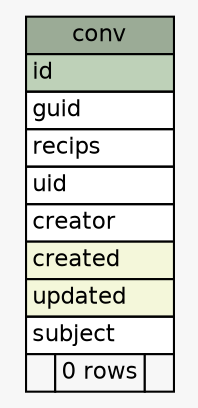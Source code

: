 // dot 2.26.3 on Linux 3.2.0-4-686-pae
// SchemaSpy rev 590
digraph "conv" {
  graph [
    rankdir="RL"
    bgcolor="#f7f7f7"
    nodesep="0.18"
    ranksep="0.46"
    fontname="Helvetica"
    fontsize="11"
  ];
  node [
    fontname="Helvetica"
    fontsize="11"
    shape="plaintext"
  ];
  edge [
    arrowsize="0.8"
  ];
  "conv" [
    label=<
    <TABLE BORDER="0" CELLBORDER="1" CELLSPACING="0" BGCOLOR="#ffffff">
      <TR><TD COLSPAN="3" BGCOLOR="#9bab96" ALIGN="CENTER">conv</TD></TR>
      <TR><TD PORT="id" COLSPAN="3" BGCOLOR="#bed1b8" ALIGN="LEFT">id</TD></TR>
      <TR><TD PORT="guid" COLSPAN="3" ALIGN="LEFT">guid</TD></TR>
      <TR><TD PORT="recips" COLSPAN="3" ALIGN="LEFT">recips</TD></TR>
      <TR><TD PORT="uid" COLSPAN="3" ALIGN="LEFT">uid</TD></TR>
      <TR><TD PORT="creator" COLSPAN="3" ALIGN="LEFT">creator</TD></TR>
      <TR><TD PORT="created" COLSPAN="3" BGCOLOR="#f4f7da" ALIGN="LEFT">created</TD></TR>
      <TR><TD PORT="updated" COLSPAN="3" BGCOLOR="#f4f7da" ALIGN="LEFT">updated</TD></TR>
      <TR><TD PORT="subject" COLSPAN="3" ALIGN="LEFT">subject</TD></TR>
      <TR><TD ALIGN="LEFT" BGCOLOR="#f7f7f7">  </TD><TD ALIGN="RIGHT" BGCOLOR="#f7f7f7">0 rows</TD><TD ALIGN="RIGHT" BGCOLOR="#f7f7f7">  </TD></TR>
    </TABLE>>
    URL="tables/conv.html"
    tooltip="conv"
  ];
}

